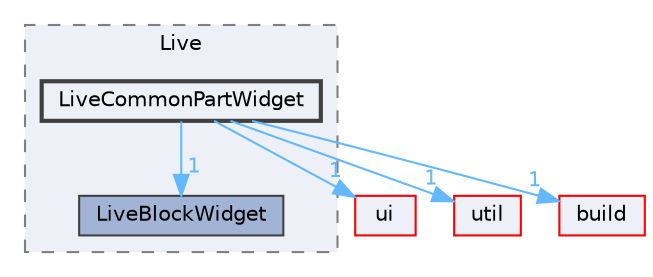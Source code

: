 digraph "LiveCommonPartWidget"
{
 // LATEX_PDF_SIZE
  bgcolor="transparent";
  edge [fontname=Helvetica,fontsize=10,labelfontname=Helvetica,labelfontsize=10];
  node [fontname=Helvetica,fontsize=10,shape=box,height=0.2,width=0.4];
  compound=true
  subgraph clusterdir_e29623dc5209c01c19fa67da8db51a5b {
    graph [ bgcolor="#edf0f7", pencolor="grey50", label="Live", fontname=Helvetica,fontsize=10 style="filled,dashed", URL="dir_e29623dc5209c01c19fa67da8db51a5b.html",tooltip=""]
  dir_93718bdd73e97125191c0ccbfa322252 [label="LiveBlockWidget", fillcolor="#a2b4d6", color="grey25", style="filled", URL="dir_93718bdd73e97125191c0ccbfa322252.html",tooltip=""];
  dir_2c5bdb280814c03e8d3b176dcb80ede2 [label="LiveCommonPartWidget", fillcolor="#edf0f7", color="grey25", style="filled,bold", URL="dir_2c5bdb280814c03e8d3b176dcb80ede2.html",tooltip=""];
  }
  dir_1788f8309b1a812dcb800a185471cf6c [label="ui", fillcolor="#edf0f7", color="red", style="filled", URL="dir_1788f8309b1a812dcb800a185471cf6c.html",tooltip=""];
  dir_23ec12649285f9fabf3a6b7380226c28 [label="util", fillcolor="#edf0f7", color="red", style="filled", URL="dir_23ec12649285f9fabf3a6b7380226c28.html",tooltip=""];
  dir_4fef79e7177ba769987a8da36c892c5f [label="build", fillcolor="#edf0f7", color="red", style="filled", URL="dir_4fef79e7177ba769987a8da36c892c5f.html",tooltip=""];
  dir_2c5bdb280814c03e8d3b176dcb80ede2->dir_1788f8309b1a812dcb800a185471cf6c [headlabel="1", labeldistance=1.5 headhref="dir_000189_000351.html" href="dir_000189_000351.html" color="steelblue1" fontcolor="steelblue1"];
  dir_2c5bdb280814c03e8d3b176dcb80ede2->dir_23ec12649285f9fabf3a6b7380226c28 [headlabel="1", labeldistance=1.5 headhref="dir_000189_000357.html" href="dir_000189_000357.html" color="steelblue1" fontcolor="steelblue1"];
  dir_2c5bdb280814c03e8d3b176dcb80ede2->dir_4fef79e7177ba769987a8da36c892c5f [headlabel="1", labeldistance=1.5 headhref="dir_000189_000041.html" href="dir_000189_000041.html" color="steelblue1" fontcolor="steelblue1"];
  dir_2c5bdb280814c03e8d3b176dcb80ede2->dir_93718bdd73e97125191c0ccbfa322252 [headlabel="1", labeldistance=1.5 headhref="dir_000189_000188.html" href="dir_000189_000188.html" color="steelblue1" fontcolor="steelblue1"];
}
